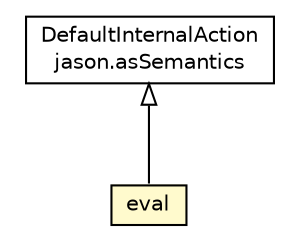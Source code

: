 #!/usr/local/bin/dot
#
# Class diagram 
# Generated by UMLGraph version R5_6_6-1-g9240c4 (http://www.umlgraph.org/)
#

digraph G {
	edge [fontname="Helvetica",fontsize=10,labelfontname="Helvetica",labelfontsize=10];
	node [fontname="Helvetica",fontsize=10,shape=plaintext];
	nodesep=0.25;
	ranksep=0.5;
	// jason.asSemantics.DefaultInternalAction
	c56721 [label=<<table title="jason.asSemantics.DefaultInternalAction" border="0" cellborder="1" cellspacing="0" cellpadding="2" port="p" href="../asSemantics/DefaultInternalAction.html">
		<tr><td><table border="0" cellspacing="0" cellpadding="1">
<tr><td align="center" balign="center"> DefaultInternalAction </td></tr>
<tr><td align="center" balign="center"> jason.asSemantics </td></tr>
		</table></td></tr>
		</table>>, URL="../asSemantics/DefaultInternalAction.html", fontname="Helvetica", fontcolor="black", fontsize=10.0];
	// jason.stdlib.eval
	c56920 [label=<<table title="jason.stdlib.eval" border="0" cellborder="1" cellspacing="0" cellpadding="2" port="p" bgcolor="lemonChiffon" href="./eval.html">
		<tr><td><table border="0" cellspacing="0" cellpadding="1">
<tr><td align="center" balign="center"> eval </td></tr>
		</table></td></tr>
		</table>>, URL="./eval.html", fontname="Helvetica", fontcolor="black", fontsize=10.0];
	//jason.stdlib.eval extends jason.asSemantics.DefaultInternalAction
	c56721:p -> c56920:p [dir=back,arrowtail=empty];
}

